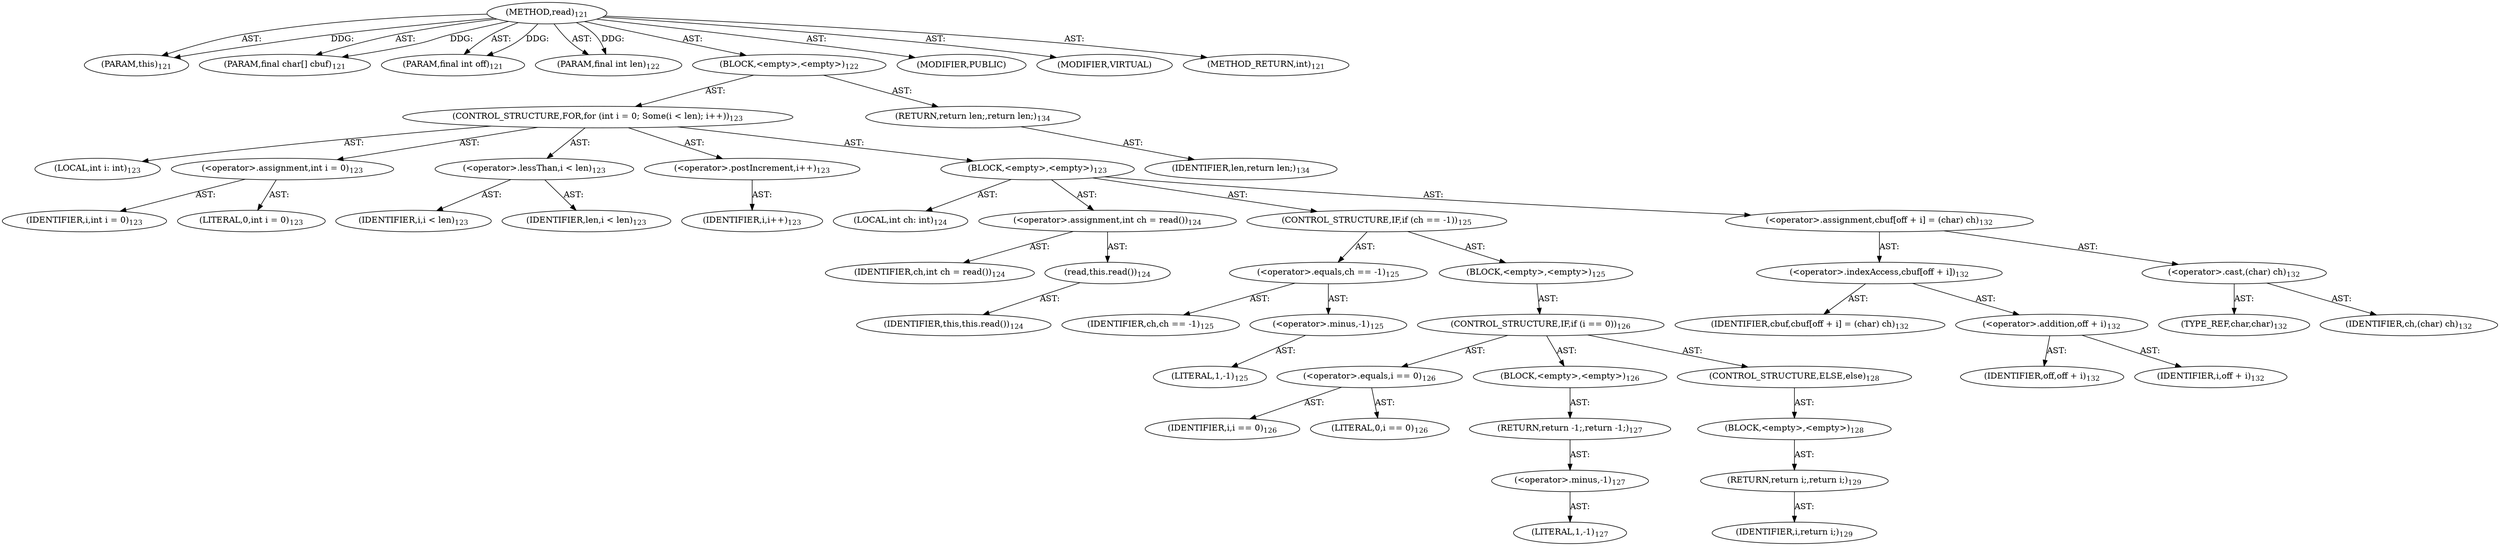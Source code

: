 digraph "read" {  
"111669149698" [label = <(METHOD,read)<SUB>121</SUB>> ]
"115964116992" [label = <(PARAM,this)<SUB>121</SUB>> ]
"115964116999" [label = <(PARAM,final char[] cbuf)<SUB>121</SUB>> ]
"115964117000" [label = <(PARAM,final int off)<SUB>121</SUB>> ]
"115964117001" [label = <(PARAM,final int len)<SUB>122</SUB>> ]
"25769803782" [label = <(BLOCK,&lt;empty&gt;,&lt;empty&gt;)<SUB>122</SUB>> ]
"47244640258" [label = <(CONTROL_STRUCTURE,FOR,for (int i = 0; Some(i &lt; len); i++))<SUB>123</SUB>> ]
"94489280514" [label = <(LOCAL,int i: int)<SUB>123</SUB>> ]
"30064771089" [label = <(&lt;operator&gt;.assignment,int i = 0)<SUB>123</SUB>> ]
"68719476754" [label = <(IDENTIFIER,i,int i = 0)<SUB>123</SUB>> ]
"90194313220" [label = <(LITERAL,0,int i = 0)<SUB>123</SUB>> ]
"30064771090" [label = <(&lt;operator&gt;.lessThan,i &lt; len)<SUB>123</SUB>> ]
"68719476755" [label = <(IDENTIFIER,i,i &lt; len)<SUB>123</SUB>> ]
"68719476756" [label = <(IDENTIFIER,len,i &lt; len)<SUB>123</SUB>> ]
"30064771091" [label = <(&lt;operator&gt;.postIncrement,i++)<SUB>123</SUB>> ]
"68719476757" [label = <(IDENTIFIER,i,i++)<SUB>123</SUB>> ]
"25769803783" [label = <(BLOCK,&lt;empty&gt;,&lt;empty&gt;)<SUB>123</SUB>> ]
"94489280515" [label = <(LOCAL,int ch: int)<SUB>124</SUB>> ]
"30064771092" [label = <(&lt;operator&gt;.assignment,int ch = read())<SUB>124</SUB>> ]
"68719476758" [label = <(IDENTIFIER,ch,int ch = read())<SUB>124</SUB>> ]
"30064771093" [label = <(read,this.read())<SUB>124</SUB>> ]
"68719476736" [label = <(IDENTIFIER,this,this.read())<SUB>124</SUB>> ]
"47244640259" [label = <(CONTROL_STRUCTURE,IF,if (ch == -1))<SUB>125</SUB>> ]
"30064771094" [label = <(&lt;operator&gt;.equals,ch == -1)<SUB>125</SUB>> ]
"68719476759" [label = <(IDENTIFIER,ch,ch == -1)<SUB>125</SUB>> ]
"30064771095" [label = <(&lt;operator&gt;.minus,-1)<SUB>125</SUB>> ]
"90194313221" [label = <(LITERAL,1,-1)<SUB>125</SUB>> ]
"25769803784" [label = <(BLOCK,&lt;empty&gt;,&lt;empty&gt;)<SUB>125</SUB>> ]
"47244640260" [label = <(CONTROL_STRUCTURE,IF,if (i == 0))<SUB>126</SUB>> ]
"30064771096" [label = <(&lt;operator&gt;.equals,i == 0)<SUB>126</SUB>> ]
"68719476760" [label = <(IDENTIFIER,i,i == 0)<SUB>126</SUB>> ]
"90194313222" [label = <(LITERAL,0,i == 0)<SUB>126</SUB>> ]
"25769803785" [label = <(BLOCK,&lt;empty&gt;,&lt;empty&gt;)<SUB>126</SUB>> ]
"146028888064" [label = <(RETURN,return -1;,return -1;)<SUB>127</SUB>> ]
"30064771097" [label = <(&lt;operator&gt;.minus,-1)<SUB>127</SUB>> ]
"90194313223" [label = <(LITERAL,1,-1)<SUB>127</SUB>> ]
"47244640261" [label = <(CONTROL_STRUCTURE,ELSE,else)<SUB>128</SUB>> ]
"25769803786" [label = <(BLOCK,&lt;empty&gt;,&lt;empty&gt;)<SUB>128</SUB>> ]
"146028888065" [label = <(RETURN,return i;,return i;)<SUB>129</SUB>> ]
"68719476761" [label = <(IDENTIFIER,i,return i;)<SUB>129</SUB>> ]
"30064771098" [label = <(&lt;operator&gt;.assignment,cbuf[off + i] = (char) ch)<SUB>132</SUB>> ]
"30064771099" [label = <(&lt;operator&gt;.indexAccess,cbuf[off + i])<SUB>132</SUB>> ]
"68719476762" [label = <(IDENTIFIER,cbuf,cbuf[off + i] = (char) ch)<SUB>132</SUB>> ]
"30064771100" [label = <(&lt;operator&gt;.addition,off + i)<SUB>132</SUB>> ]
"68719476763" [label = <(IDENTIFIER,off,off + i)<SUB>132</SUB>> ]
"68719476764" [label = <(IDENTIFIER,i,off + i)<SUB>132</SUB>> ]
"30064771101" [label = <(&lt;operator&gt;.cast,(char) ch)<SUB>132</SUB>> ]
"180388626432" [label = <(TYPE_REF,char,char)<SUB>132</SUB>> ]
"68719476765" [label = <(IDENTIFIER,ch,(char) ch)<SUB>132</SUB>> ]
"146028888066" [label = <(RETURN,return len;,return len;)<SUB>134</SUB>> ]
"68719476766" [label = <(IDENTIFIER,len,return len;)<SUB>134</SUB>> ]
"133143986184" [label = <(MODIFIER,PUBLIC)> ]
"133143986185" [label = <(MODIFIER,VIRTUAL)> ]
"128849018882" [label = <(METHOD_RETURN,int)<SUB>121</SUB>> ]
  "111669149698" -> "115964116992"  [ label = "AST: "] 
  "111669149698" -> "115964116999"  [ label = "AST: "] 
  "111669149698" -> "115964117000"  [ label = "AST: "] 
  "111669149698" -> "115964117001"  [ label = "AST: "] 
  "111669149698" -> "25769803782"  [ label = "AST: "] 
  "111669149698" -> "133143986184"  [ label = "AST: "] 
  "111669149698" -> "133143986185"  [ label = "AST: "] 
  "111669149698" -> "128849018882"  [ label = "AST: "] 
  "25769803782" -> "47244640258"  [ label = "AST: "] 
  "25769803782" -> "146028888066"  [ label = "AST: "] 
  "47244640258" -> "94489280514"  [ label = "AST: "] 
  "47244640258" -> "30064771089"  [ label = "AST: "] 
  "47244640258" -> "30064771090"  [ label = "AST: "] 
  "47244640258" -> "30064771091"  [ label = "AST: "] 
  "47244640258" -> "25769803783"  [ label = "AST: "] 
  "30064771089" -> "68719476754"  [ label = "AST: "] 
  "30064771089" -> "90194313220"  [ label = "AST: "] 
  "30064771090" -> "68719476755"  [ label = "AST: "] 
  "30064771090" -> "68719476756"  [ label = "AST: "] 
  "30064771091" -> "68719476757"  [ label = "AST: "] 
  "25769803783" -> "94489280515"  [ label = "AST: "] 
  "25769803783" -> "30064771092"  [ label = "AST: "] 
  "25769803783" -> "47244640259"  [ label = "AST: "] 
  "25769803783" -> "30064771098"  [ label = "AST: "] 
  "30064771092" -> "68719476758"  [ label = "AST: "] 
  "30064771092" -> "30064771093"  [ label = "AST: "] 
  "30064771093" -> "68719476736"  [ label = "AST: "] 
  "47244640259" -> "30064771094"  [ label = "AST: "] 
  "47244640259" -> "25769803784"  [ label = "AST: "] 
  "30064771094" -> "68719476759"  [ label = "AST: "] 
  "30064771094" -> "30064771095"  [ label = "AST: "] 
  "30064771095" -> "90194313221"  [ label = "AST: "] 
  "25769803784" -> "47244640260"  [ label = "AST: "] 
  "47244640260" -> "30064771096"  [ label = "AST: "] 
  "47244640260" -> "25769803785"  [ label = "AST: "] 
  "47244640260" -> "47244640261"  [ label = "AST: "] 
  "30064771096" -> "68719476760"  [ label = "AST: "] 
  "30064771096" -> "90194313222"  [ label = "AST: "] 
  "25769803785" -> "146028888064"  [ label = "AST: "] 
  "146028888064" -> "30064771097"  [ label = "AST: "] 
  "30064771097" -> "90194313223"  [ label = "AST: "] 
  "47244640261" -> "25769803786"  [ label = "AST: "] 
  "25769803786" -> "146028888065"  [ label = "AST: "] 
  "146028888065" -> "68719476761"  [ label = "AST: "] 
  "30064771098" -> "30064771099"  [ label = "AST: "] 
  "30064771098" -> "30064771101"  [ label = "AST: "] 
  "30064771099" -> "68719476762"  [ label = "AST: "] 
  "30064771099" -> "30064771100"  [ label = "AST: "] 
  "30064771100" -> "68719476763"  [ label = "AST: "] 
  "30064771100" -> "68719476764"  [ label = "AST: "] 
  "30064771101" -> "180388626432"  [ label = "AST: "] 
  "30064771101" -> "68719476765"  [ label = "AST: "] 
  "146028888066" -> "68719476766"  [ label = "AST: "] 
  "111669149698" -> "115964116992"  [ label = "DDG: "] 
  "111669149698" -> "115964116999"  [ label = "DDG: "] 
  "111669149698" -> "115964117000"  [ label = "DDG: "] 
  "111669149698" -> "115964117001"  [ label = "DDG: "] 
}
